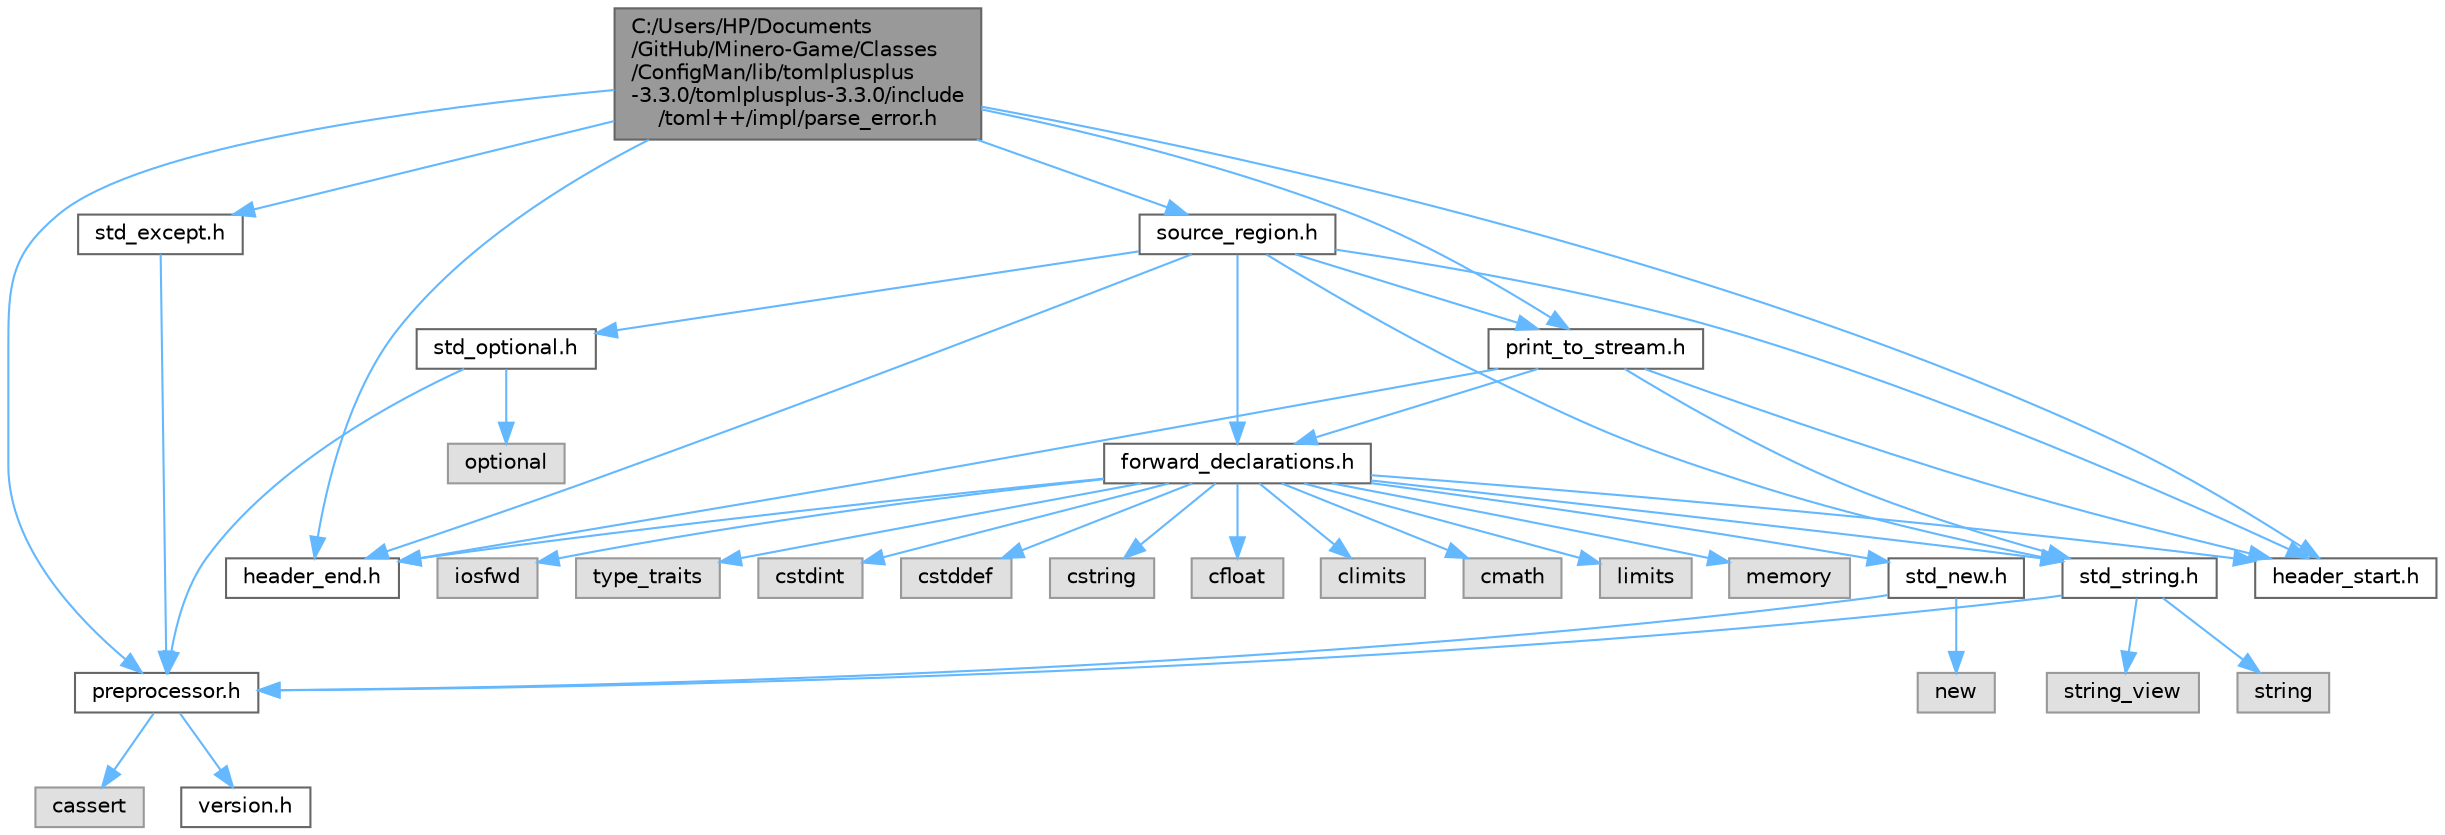 digraph "C:/Users/HP/Documents/GitHub/Minero-Game/Classes/ConfigMan/lib/tomlplusplus-3.3.0/tomlplusplus-3.3.0/include/toml++/impl/parse_error.h"
{
 // LATEX_PDF_SIZE
  bgcolor="transparent";
  edge [fontname=Helvetica,fontsize=10,labelfontname=Helvetica,labelfontsize=10];
  node [fontname=Helvetica,fontsize=10,shape=box,height=0.2,width=0.4];
  Node1 [id="Node000001",label="C:/Users/HP/Documents\l/GitHub/Minero-Game/Classes\l/ConfigMan/lib/tomlplusplus\l-3.3.0/tomlplusplus-3.3.0/include\l/toml++/impl/parse_error.h",height=0.2,width=0.4,color="gray40", fillcolor="grey60", style="filled", fontcolor="black",tooltip=" "];
  Node1 -> Node2 [id="edge41_Node000001_Node000002",color="steelblue1",style="solid",tooltip=" "];
  Node2 [id="Node000002",label="preprocessor.h",height=0.2,width=0.4,color="grey40", fillcolor="white", style="filled",URL="$preprocessor_8h.html",tooltip=" "];
  Node2 -> Node3 [id="edge42_Node000002_Node000003",color="steelblue1",style="solid",tooltip=" "];
  Node3 [id="Node000003",label="cassert",height=0.2,width=0.4,color="grey60", fillcolor="#E0E0E0", style="filled",tooltip=" "];
  Node2 -> Node4 [id="edge43_Node000002_Node000004",color="steelblue1",style="solid",tooltip=" "];
  Node4 [id="Node000004",label="version.h",height=0.2,width=0.4,color="grey40", fillcolor="white", style="filled",URL="$version_8h.html",tooltip=" "];
  Node1 -> Node5 [id="edge44_Node000001_Node000005",color="steelblue1",style="solid",tooltip=" "];
  Node5 [id="Node000005",label="std_except.h",height=0.2,width=0.4,color="grey40", fillcolor="white", style="filled",URL="$std__except_8h.html",tooltip=" "];
  Node5 -> Node2 [id="edge45_Node000005_Node000002",color="steelblue1",style="solid",tooltip=" "];
  Node1 -> Node6 [id="edge46_Node000001_Node000006",color="steelblue1",style="solid",tooltip=" "];
  Node6 [id="Node000006",label="source_region.h",height=0.2,width=0.4,color="grey40", fillcolor="white", style="filled",URL="$source__region_8h.html",tooltip=" "];
  Node6 -> Node7 [id="edge47_Node000006_Node000007",color="steelblue1",style="solid",tooltip=" "];
  Node7 [id="Node000007",label="std_optional.h",height=0.2,width=0.4,color="grey40", fillcolor="white", style="filled",URL="$std__optional_8h.html",tooltip=" "];
  Node7 -> Node2 [id="edge48_Node000007_Node000002",color="steelblue1",style="solid",tooltip=" "];
  Node7 -> Node8 [id="edge49_Node000007_Node000008",color="steelblue1",style="solid",tooltip=" "];
  Node8 [id="Node000008",label="optional",height=0.2,width=0.4,color="grey60", fillcolor="#E0E0E0", style="filled",tooltip=" "];
  Node6 -> Node9 [id="edge50_Node000006_Node000009",color="steelblue1",style="solid",tooltip=" "];
  Node9 [id="Node000009",label="std_string.h",height=0.2,width=0.4,color="grey40", fillcolor="white", style="filled",URL="$std__string_8h.html",tooltip=" "];
  Node9 -> Node2 [id="edge51_Node000009_Node000002",color="steelblue1",style="solid",tooltip=" "];
  Node9 -> Node10 [id="edge52_Node000009_Node000010",color="steelblue1",style="solid",tooltip=" "];
  Node10 [id="Node000010",label="string_view",height=0.2,width=0.4,color="grey60", fillcolor="#E0E0E0", style="filled",tooltip=" "];
  Node9 -> Node11 [id="edge53_Node000009_Node000011",color="steelblue1",style="solid",tooltip=" "];
  Node11 [id="Node000011",label="string",height=0.2,width=0.4,color="grey60", fillcolor="#E0E0E0", style="filled",tooltip=" "];
  Node6 -> Node12 [id="edge54_Node000006_Node000012",color="steelblue1",style="solid",tooltip=" "];
  Node12 [id="Node000012",label="forward_declarations.h",height=0.2,width=0.4,color="grey40", fillcolor="white", style="filled",URL="$forward__declarations_8h.html",tooltip=" "];
  Node12 -> Node9 [id="edge55_Node000012_Node000009",color="steelblue1",style="solid",tooltip=" "];
  Node12 -> Node13 [id="edge56_Node000012_Node000013",color="steelblue1",style="solid",tooltip=" "];
  Node13 [id="Node000013",label="std_new.h",height=0.2,width=0.4,color="grey40", fillcolor="white", style="filled",URL="$std__new_8h.html",tooltip=" "];
  Node13 -> Node2 [id="edge57_Node000013_Node000002",color="steelblue1",style="solid",tooltip=" "];
  Node13 -> Node14 [id="edge58_Node000013_Node000014",color="steelblue1",style="solid",tooltip=" "];
  Node14 [id="Node000014",label="new",height=0.2,width=0.4,color="grey60", fillcolor="#E0E0E0", style="filled",tooltip=" "];
  Node12 -> Node15 [id="edge59_Node000012_Node000015",color="steelblue1",style="solid",tooltip=" "];
  Node15 [id="Node000015",label="cstdint",height=0.2,width=0.4,color="grey60", fillcolor="#E0E0E0", style="filled",tooltip=" "];
  Node12 -> Node16 [id="edge60_Node000012_Node000016",color="steelblue1",style="solid",tooltip=" "];
  Node16 [id="Node000016",label="cstddef",height=0.2,width=0.4,color="grey60", fillcolor="#E0E0E0", style="filled",tooltip=" "];
  Node12 -> Node17 [id="edge61_Node000012_Node000017",color="steelblue1",style="solid",tooltip=" "];
  Node17 [id="Node000017",label="cstring",height=0.2,width=0.4,color="grey60", fillcolor="#E0E0E0", style="filled",tooltip=" "];
  Node12 -> Node18 [id="edge62_Node000012_Node000018",color="steelblue1",style="solid",tooltip=" "];
  Node18 [id="Node000018",label="cfloat",height=0.2,width=0.4,color="grey60", fillcolor="#E0E0E0", style="filled",tooltip=" "];
  Node12 -> Node19 [id="edge63_Node000012_Node000019",color="steelblue1",style="solid",tooltip=" "];
  Node19 [id="Node000019",label="climits",height=0.2,width=0.4,color="grey60", fillcolor="#E0E0E0", style="filled",tooltip=" "];
  Node12 -> Node20 [id="edge64_Node000012_Node000020",color="steelblue1",style="solid",tooltip=" "];
  Node20 [id="Node000020",label="cmath",height=0.2,width=0.4,color="grey60", fillcolor="#E0E0E0", style="filled",tooltip=" "];
  Node12 -> Node21 [id="edge65_Node000012_Node000021",color="steelblue1",style="solid",tooltip=" "];
  Node21 [id="Node000021",label="limits",height=0.2,width=0.4,color="grey60", fillcolor="#E0E0E0", style="filled",tooltip=" "];
  Node12 -> Node22 [id="edge66_Node000012_Node000022",color="steelblue1",style="solid",tooltip=" "];
  Node22 [id="Node000022",label="memory",height=0.2,width=0.4,color="grey60", fillcolor="#E0E0E0", style="filled",tooltip=" "];
  Node12 -> Node23 [id="edge67_Node000012_Node000023",color="steelblue1",style="solid",tooltip=" "];
  Node23 [id="Node000023",label="iosfwd",height=0.2,width=0.4,color="grey60", fillcolor="#E0E0E0", style="filled",tooltip=" "];
  Node12 -> Node24 [id="edge68_Node000012_Node000024",color="steelblue1",style="solid",tooltip=" "];
  Node24 [id="Node000024",label="type_traits",height=0.2,width=0.4,color="grey60", fillcolor="#E0E0E0", style="filled",tooltip=" "];
  Node12 -> Node25 [id="edge69_Node000012_Node000025",color="steelblue1",style="solid",tooltip=" "];
  Node25 [id="Node000025",label="header_start.h",height=0.2,width=0.4,color="grey40", fillcolor="white", style="filled",URL="$header__start_8h.html",tooltip=" "];
  Node12 -> Node26 [id="edge70_Node000012_Node000026",color="steelblue1",style="solid",tooltip=" "];
  Node26 [id="Node000026",label="header_end.h",height=0.2,width=0.4,color="grey40", fillcolor="white", style="filled",URL="$header__end_8h.html",tooltip=" "];
  Node6 -> Node27 [id="edge71_Node000006_Node000027",color="steelblue1",style="solid",tooltip=" "];
  Node27 [id="Node000027",label="print_to_stream.h",height=0.2,width=0.4,color="grey40", fillcolor="white", style="filled",URL="$print__to__stream_8h.html",tooltip=" "];
  Node27 -> Node9 [id="edge72_Node000027_Node000009",color="steelblue1",style="solid",tooltip=" "];
  Node27 -> Node12 [id="edge73_Node000027_Node000012",color="steelblue1",style="solid",tooltip=" "];
  Node27 -> Node25 [id="edge74_Node000027_Node000025",color="steelblue1",style="solid",tooltip=" "];
  Node27 -> Node26 [id="edge75_Node000027_Node000026",color="steelblue1",style="solid",tooltip=" "];
  Node6 -> Node25 [id="edge76_Node000006_Node000025",color="steelblue1",style="solid",tooltip=" "];
  Node6 -> Node26 [id="edge77_Node000006_Node000026",color="steelblue1",style="solid",tooltip=" "];
  Node1 -> Node27 [id="edge78_Node000001_Node000027",color="steelblue1",style="solid",tooltip=" "];
  Node1 -> Node25 [id="edge79_Node000001_Node000025",color="steelblue1",style="solid",tooltip=" "];
  Node1 -> Node26 [id="edge80_Node000001_Node000026",color="steelblue1",style="solid",tooltip=" "];
}

